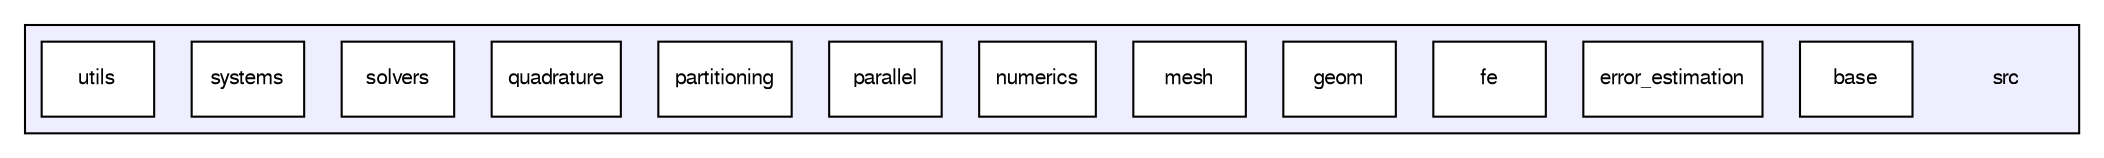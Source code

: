 digraph "src" {
  compound=true
  node [ fontsize="10", fontname="FreeSans"];
  edge [ labelfontsize="10", labelfontname="FreeSans"];
  subgraph clusterdir_68267d1309a1af8e8297ef4c3efbcdba {
    graph [ bgcolor="#eeeeff", pencolor="black", label="" URL="dir_68267d1309a1af8e8297ef4c3efbcdba.html"];
    dir_68267d1309a1af8e8297ef4c3efbcdba [shape=plaintext label="src"];
    dir_0af1587c8378955de40f48b4bd1869f0 [shape=box label="base" color="black" fillcolor="white" style="filled" URL="dir_0af1587c8378955de40f48b4bd1869f0.html"];
    dir_f29b9fe52c18322720961b90876756a9 [shape=box label="error_estimation" color="black" fillcolor="white" style="filled" URL="dir_f29b9fe52c18322720961b90876756a9.html"];
    dir_506b779e870ccbd30d3b1413432200e1 [shape=box label="fe" color="black" fillcolor="white" style="filled" URL="dir_506b779e870ccbd30d3b1413432200e1.html"];
    dir_38b87fa44c6779c1cd142b0e12b25a8c [shape=box label="geom" color="black" fillcolor="white" style="filled" URL="dir_38b87fa44c6779c1cd142b0e12b25a8c.html"];
    dir_7be0d8c199b9408ae01f5d77515b8def [shape=box label="mesh" color="black" fillcolor="white" style="filled" URL="dir_7be0d8c199b9408ae01f5d77515b8def.html"];
    dir_e75d4dc68656c37cfb4cb5b6a269bfe6 [shape=box label="numerics" color="black" fillcolor="white" style="filled" URL="dir_e75d4dc68656c37cfb4cb5b6a269bfe6.html"];
    dir_72b2b5518d1565784443265ec6729f79 [shape=box label="parallel" color="black" fillcolor="white" style="filled" URL="dir_72b2b5518d1565784443265ec6729f79.html"];
    dir_00ccf67abff72490ad1dcb48b159e5ee [shape=box label="partitioning" color="black" fillcolor="white" style="filled" URL="dir_00ccf67abff72490ad1dcb48b159e5ee.html"];
    dir_264321be3574e3b1cf375050e213576e [shape=box label="quadrature" color="black" fillcolor="white" style="filled" URL="dir_264321be3574e3b1cf375050e213576e.html"];
    dir_19373f467389307dc54ab8a6e9e19559 [shape=box label="solvers" color="black" fillcolor="white" style="filled" URL="dir_19373f467389307dc54ab8a6e9e19559.html"];
    dir_3a0e3b82484872d02bd65d6789aeef6b [shape=box label="systems" color="black" fillcolor="white" style="filled" URL="dir_3a0e3b82484872d02bd65d6789aeef6b.html"];
    dir_313caf1132e152dd9b58bea13a4052ca [shape=box label="utils" color="black" fillcolor="white" style="filled" URL="dir_313caf1132e152dd9b58bea13a4052ca.html"];
  }
}
